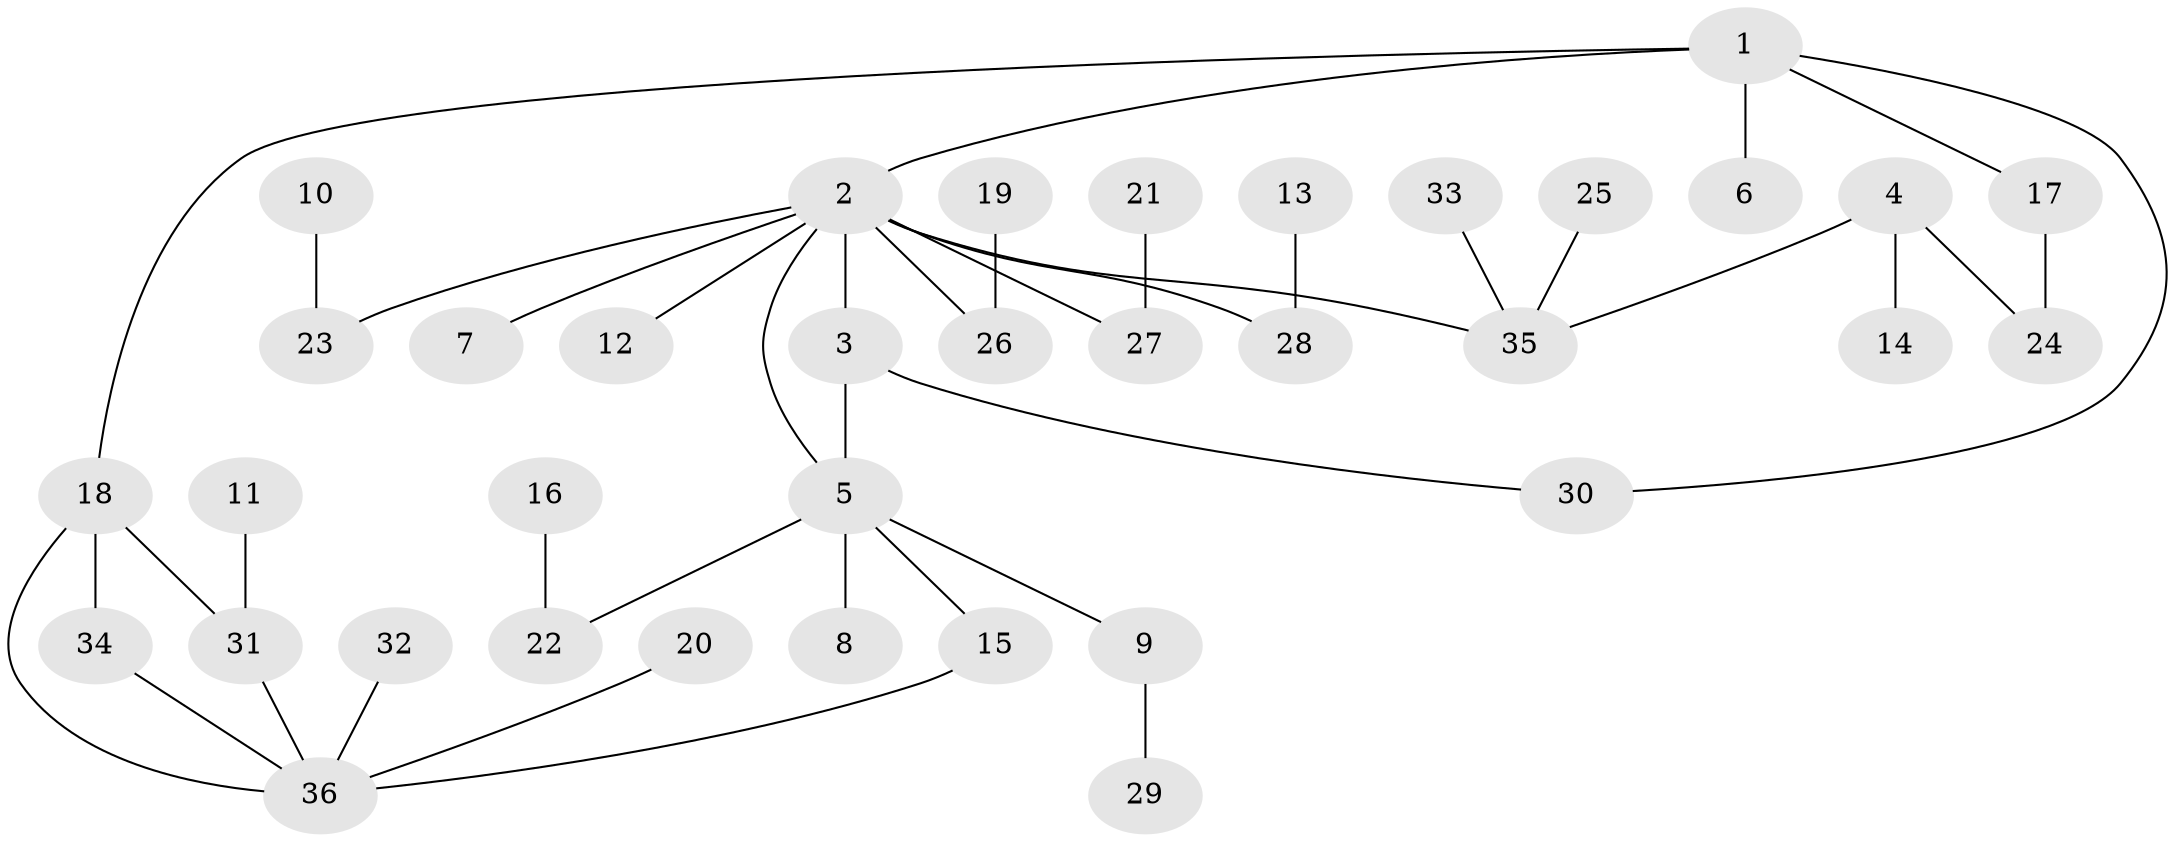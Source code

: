 // original degree distribution, {5: 0.07042253521126761, 2: 0.2112676056338028, 7: 0.014084507042253521, 3: 0.19718309859154928, 4: 0.056338028169014086, 1: 0.4507042253521127}
// Generated by graph-tools (version 1.1) at 2025/49/03/09/25 03:49:18]
// undirected, 36 vertices, 41 edges
graph export_dot {
graph [start="1"]
  node [color=gray90,style=filled];
  1;
  2;
  3;
  4;
  5;
  6;
  7;
  8;
  9;
  10;
  11;
  12;
  13;
  14;
  15;
  16;
  17;
  18;
  19;
  20;
  21;
  22;
  23;
  24;
  25;
  26;
  27;
  28;
  29;
  30;
  31;
  32;
  33;
  34;
  35;
  36;
  1 -- 2 [weight=1.0];
  1 -- 6 [weight=1.0];
  1 -- 17 [weight=1.0];
  1 -- 18 [weight=1.0];
  1 -- 30 [weight=1.0];
  2 -- 3 [weight=1.0];
  2 -- 5 [weight=1.0];
  2 -- 7 [weight=1.0];
  2 -- 12 [weight=1.0];
  2 -- 23 [weight=1.0];
  2 -- 26 [weight=1.0];
  2 -- 27 [weight=1.0];
  2 -- 28 [weight=1.0];
  2 -- 35 [weight=1.0];
  3 -- 5 [weight=1.0];
  3 -- 30 [weight=1.0];
  4 -- 14 [weight=1.0];
  4 -- 24 [weight=1.0];
  4 -- 35 [weight=1.0];
  5 -- 8 [weight=1.0];
  5 -- 9 [weight=1.0];
  5 -- 15 [weight=1.0];
  5 -- 22 [weight=1.0];
  9 -- 29 [weight=1.0];
  10 -- 23 [weight=1.0];
  11 -- 31 [weight=1.0];
  13 -- 28 [weight=1.0];
  15 -- 36 [weight=1.0];
  16 -- 22 [weight=1.0];
  17 -- 24 [weight=1.0];
  18 -- 31 [weight=1.0];
  18 -- 34 [weight=1.0];
  18 -- 36 [weight=1.0];
  19 -- 26 [weight=1.0];
  20 -- 36 [weight=1.0];
  21 -- 27 [weight=1.0];
  25 -- 35 [weight=1.0];
  31 -- 36 [weight=1.0];
  32 -- 36 [weight=1.0];
  33 -- 35 [weight=1.0];
  34 -- 36 [weight=1.0];
}
